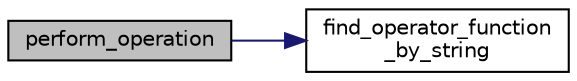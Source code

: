 digraph "perform_operation"
{
 // LATEX_PDF_SIZE
  edge [fontname="Helvetica",fontsize="10",labelfontname="Helvetica",labelfontsize="10"];
  node [fontname="Helvetica",fontsize="10",shape=record];
  rankdir="LR";
  Node1 [label="perform_operation",height=0.2,width=0.4,color="black", fillcolor="grey75", style="filled", fontcolor="black",tooltip=" "];
  Node1 -> Node2 [color="midnightblue",fontsize="10",style="solid",fontname="Helvetica"];
  Node2 [label="find_operator_function\l_by_string",height=0.2,width=0.4,color="black", fillcolor="white", style="filled",URL="$calculator_8c.html#ade6869e07125d3d7f43ce5c7a546ab31",tooltip=" "];
}
